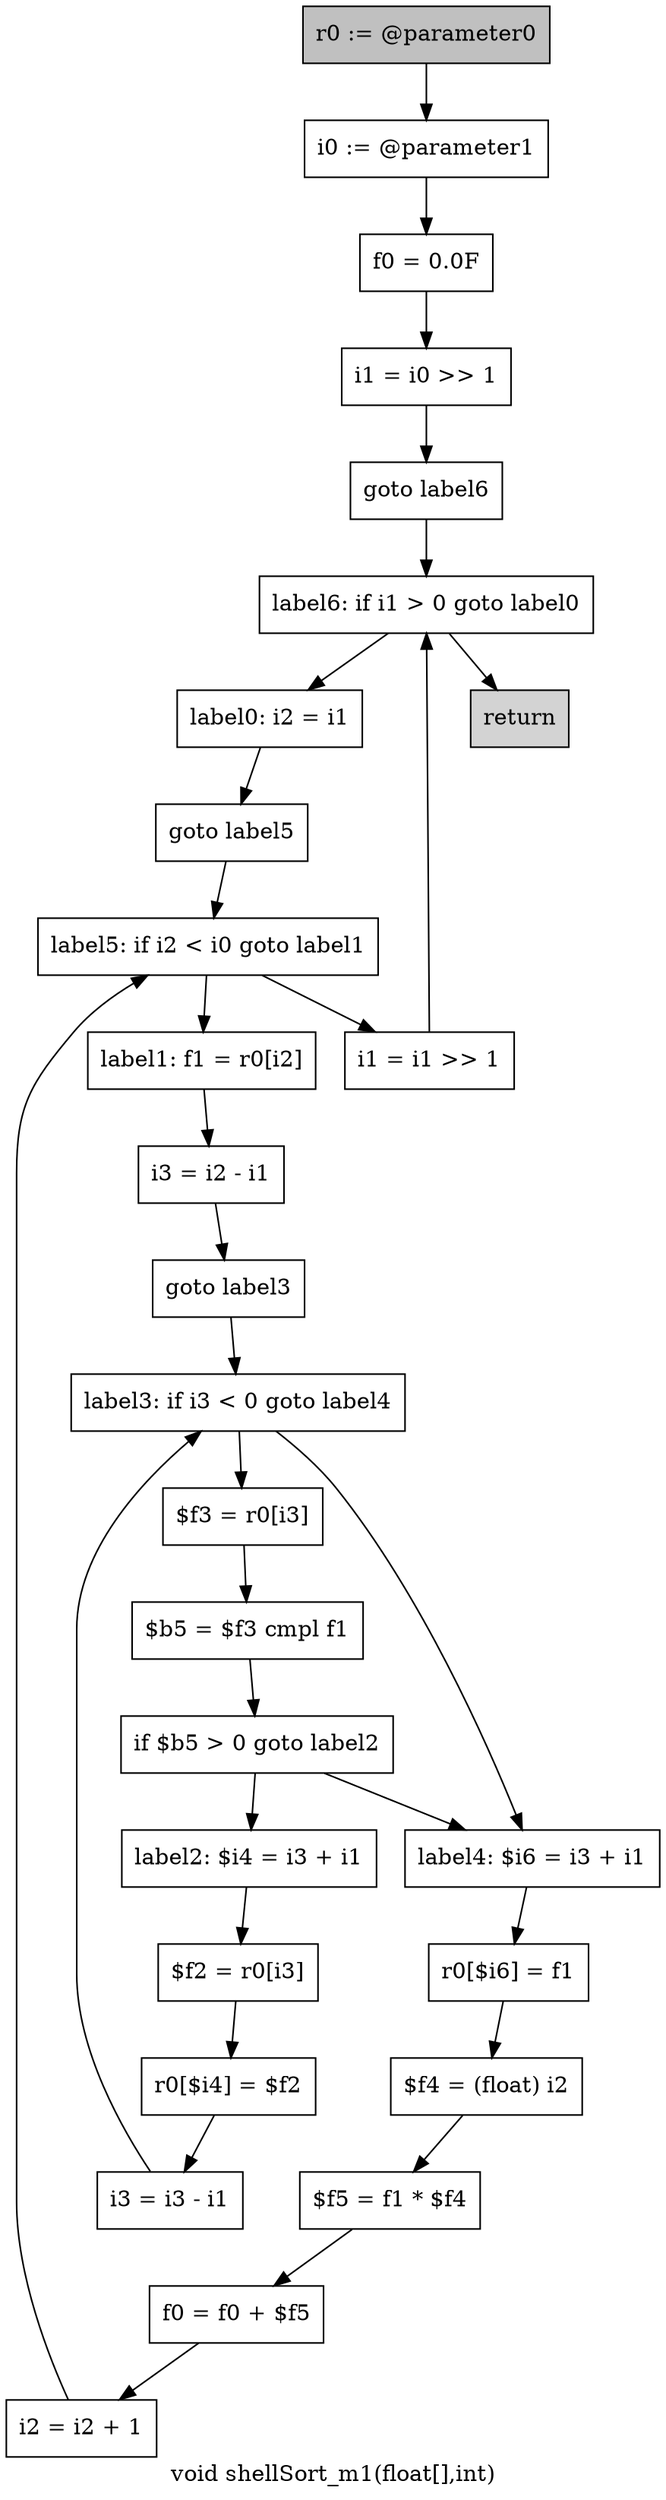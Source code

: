 digraph "void shellSort_m1(float[],int)" {
    label="void shellSort_m1(float[],int)";
    node [shape=box];
    "0" [style=filled,fillcolor=gray,label="r0 := @parameter0",];
    "1" [label="i0 := @parameter1",];
    "0"->"1";
    "2" [label="f0 = 0.0F",];
    "1"->"2";
    "3" [label="i1 = i0 >> 1",];
    "2"->"3";
    "4" [label="goto label6",];
    "3"->"4";
    "26" [label="label6: if i1 > 0 goto label0",];
    "4"->"26";
    "5" [label="label0: i2 = i1",];
    "6" [label="goto label5",];
    "5"->"6";
    "24" [label="label5: if i2 < i0 goto label1",];
    "6"->"24";
    "7" [label="label1: f1 = r0[i2]",];
    "8" [label="i3 = i2 - i1",];
    "7"->"8";
    "9" [label="goto label3",];
    "8"->"9";
    "14" [label="label3: if i3 < 0 goto label4",];
    "9"->"14";
    "10" [label="label2: $i4 = i3 + i1",];
    "11" [label="$f2 = r0[i3]",];
    "10"->"11";
    "12" [label="r0[$i4] = $f2",];
    "11"->"12";
    "13" [label="i3 = i3 - i1",];
    "12"->"13";
    "13"->"14";
    "15" [label="$f3 = r0[i3]",];
    "14"->"15";
    "18" [label="label4: $i6 = i3 + i1",];
    "14"->"18";
    "16" [label="$b5 = $f3 cmpl f1",];
    "15"->"16";
    "17" [label="if $b5 > 0 goto label2",];
    "16"->"17";
    "17"->"10";
    "17"->"18";
    "19" [label="r0[$i6] = f1",];
    "18"->"19";
    "20" [label="$f4 = (float) i2",];
    "19"->"20";
    "21" [label="$f5 = f1 * $f4",];
    "20"->"21";
    "22" [label="f0 = f0 + $f5",];
    "21"->"22";
    "23" [label="i2 = i2 + 1",];
    "22"->"23";
    "23"->"24";
    "24"->"7";
    "25" [label="i1 = i1 >> 1",];
    "24"->"25";
    "25"->"26";
    "26"->"5";
    "27" [style=filled,fillcolor=lightgray,label="return",];
    "26"->"27";
}
